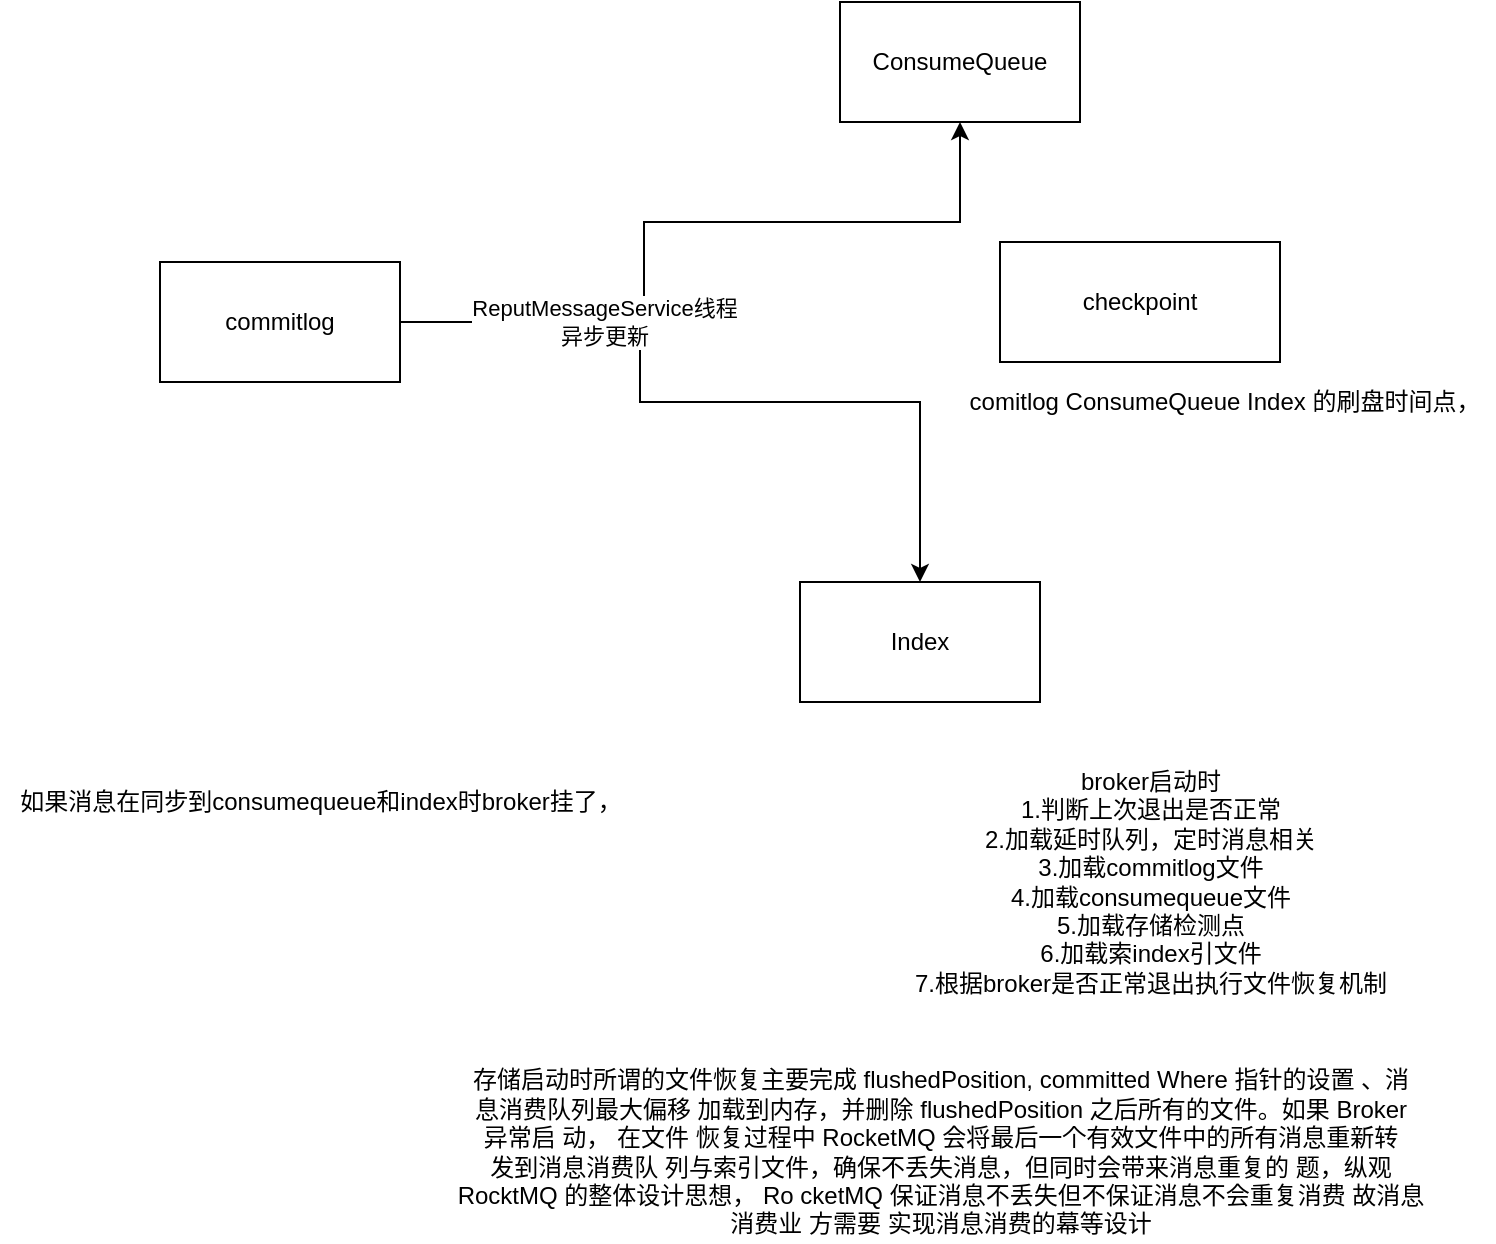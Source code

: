 <mxfile version="14.9.7" type="github"><diagram id="h638xzMtCmQkjEbMRww0" name="第 1 页"><mxGraphModel dx="1136" dy="739" grid="1" gridSize="10" guides="1" tooltips="1" connect="1" arrows="1" fold="1" page="1" pageScale="1" pageWidth="827" pageHeight="1169" math="0" shadow="0"><root><mxCell id="0"/><mxCell id="1" parent="0"/><mxCell id="bzfv54MGaRyrePlaM4Uu-6" style="edgeStyle=orthogonalEdgeStyle;rounded=0;orthogonalLoop=1;jettySize=auto;html=1;" parent="1" source="bzfv54MGaRyrePlaM4Uu-1" target="bzfv54MGaRyrePlaM4Uu-2" edge="1"><mxGeometry relative="1" as="geometry"><Array as="points"><mxPoint x="402" y="230"/><mxPoint x="402" y="180"/></Array></mxGeometry></mxCell><mxCell id="bzfv54MGaRyrePlaM4Uu-7" style="edgeStyle=orthogonalEdgeStyle;rounded=0;orthogonalLoop=1;jettySize=auto;html=1;" parent="1" source="bzfv54MGaRyrePlaM4Uu-1" target="bzfv54MGaRyrePlaM4Uu-3" edge="1"><mxGeometry relative="1" as="geometry"><Array as="points"><mxPoint x="400" y="230"/><mxPoint x="400" y="270"/></Array></mxGeometry></mxCell><mxCell id="bzfv54MGaRyrePlaM4Uu-8" value="&lt;span style=&quot;font-size: 11px&quot;&gt;ReputMessageService线程&lt;br&gt;&lt;/span&gt;异步更新" style="edgeLabel;html=1;align=center;verticalAlign=middle;resizable=0;points=[];" parent="bzfv54MGaRyrePlaM4Uu-7" vertex="1" connectable="0"><mxGeometry x="-0.681" y="3" relative="1" as="geometry"><mxPoint x="40" y="3" as="offset"/></mxGeometry></mxCell><mxCell id="bzfv54MGaRyrePlaM4Uu-1" value="commitlog" style="rounded=0;whiteSpace=wrap;html=1;" parent="1" vertex="1"><mxGeometry x="160" y="200" width="120" height="60" as="geometry"/></mxCell><mxCell id="bzfv54MGaRyrePlaM4Uu-2" value="ConsumeQueue" style="rounded=0;whiteSpace=wrap;html=1;" parent="1" vertex="1"><mxGeometry x="500" y="70" width="120" height="60" as="geometry"/></mxCell><mxCell id="bzfv54MGaRyrePlaM4Uu-3" value="Index" style="rounded=0;whiteSpace=wrap;html=1;" parent="1" vertex="1"><mxGeometry x="480" y="360" width="120" height="60" as="geometry"/></mxCell><mxCell id="bzfv54MGaRyrePlaM4Uu-9" value="如果消息在同步到consumequeue和index时broker挂了，" style="text;html=1;align=center;verticalAlign=middle;resizable=0;points=[];autosize=1;strokeColor=none;" parent="1" vertex="1"><mxGeometry x="80" y="460" width="320" height="20" as="geometry"/></mxCell><mxCell id="bzfv54MGaRyrePlaM4Uu-10" value="broker启动时&lt;br&gt;1.判断上次退出是否正常&lt;br&gt;2.加载延时队列，定时消息相关&lt;br&gt;3.加载commitlog文件&lt;br&gt;4.加载consumequeue文件&lt;br&gt;5.加载存储检测点&lt;br&gt;6.加载索index引文件&lt;br&gt;7.根据broker是否正常退出执行文件恢复机制&lt;br&gt;" style="text;html=1;align=center;verticalAlign=middle;resizable=0;points=[];autosize=1;strokeColor=none;" parent="1" vertex="1"><mxGeometry x="530" y="450" width="250" height="120" as="geometry"/></mxCell><mxCell id="bzfv54MGaRyrePlaM4Uu-11" value="&lt;div&gt;存储启动时所谓的文件恢复主要完成 flushedPosition, committed Where 指针的设置 、消&lt;/div&gt;&lt;div&gt;息消费队列最大偏移 加载到内存，并删除 flushedPosition 之后所有的文件。如果 Broker&lt;/div&gt;&lt;div&gt;异常启 动， 在文件 恢复过程中 RocketMQ 会将最后一个有效文件中的所有消息重新转&lt;/div&gt;&lt;div&gt;发到消息消费队 列与索引文件，确保不丢失消息，但同时会带来消息重复的 题，纵观&lt;/div&gt;&lt;div&gt;RocktMQ 的整体设计思想， Ro cketMQ 保证消息不丢失但不保证消息不会重复消费 故消息&lt;/div&gt;&lt;div&gt;消费业 方需要 实现消息消费的幕等设计&lt;/div&gt;" style="text;html=1;align=center;verticalAlign=middle;resizable=0;points=[];autosize=1;strokeColor=none;" parent="1" vertex="1"><mxGeometry x="300" y="600" width="500" height="90" as="geometry"/></mxCell><mxCell id="bzfv54MGaRyrePlaM4Uu-12" value="checkpoint&lt;br&gt;" style="rounded=0;whiteSpace=wrap;html=1;" parent="1" vertex="1"><mxGeometry x="580" y="190" width="140" height="60" as="geometry"/></mxCell><mxCell id="bzfv54MGaRyrePlaM4Uu-13" value="comitlog ConsumeQueue Index 的刷盘时间点，" style="text;html=1;align=center;verticalAlign=middle;resizable=0;points=[];autosize=1;strokeColor=none;" parent="1" vertex="1"><mxGeometry x="557" y="260" width="270" height="20" as="geometry"/></mxCell></root></mxGraphModel></diagram></mxfile>